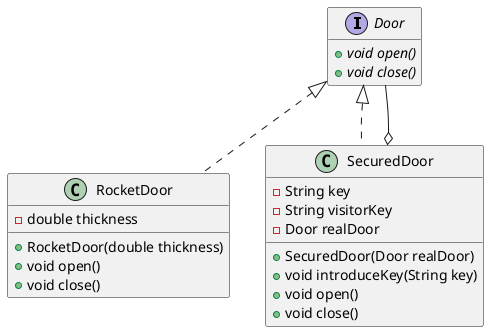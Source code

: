 @startuml

interface Door {
    + {abstract} void open()
    + {abstract} void close()
}

class RocketDoor implements Door {
    - double thickness
    + RocketDoor(double thickness)
    + void open()
    + void close()
}

class SecuredDoor implements Door {
    - String key
    - String visitorKey
    - Door realDoor

    + SecuredDoor(Door realDoor)
    + void introduceKey(String key)
    + void open()
    + void close()
}

SecuredDoor o-- Door

hide empty members

@enduml
